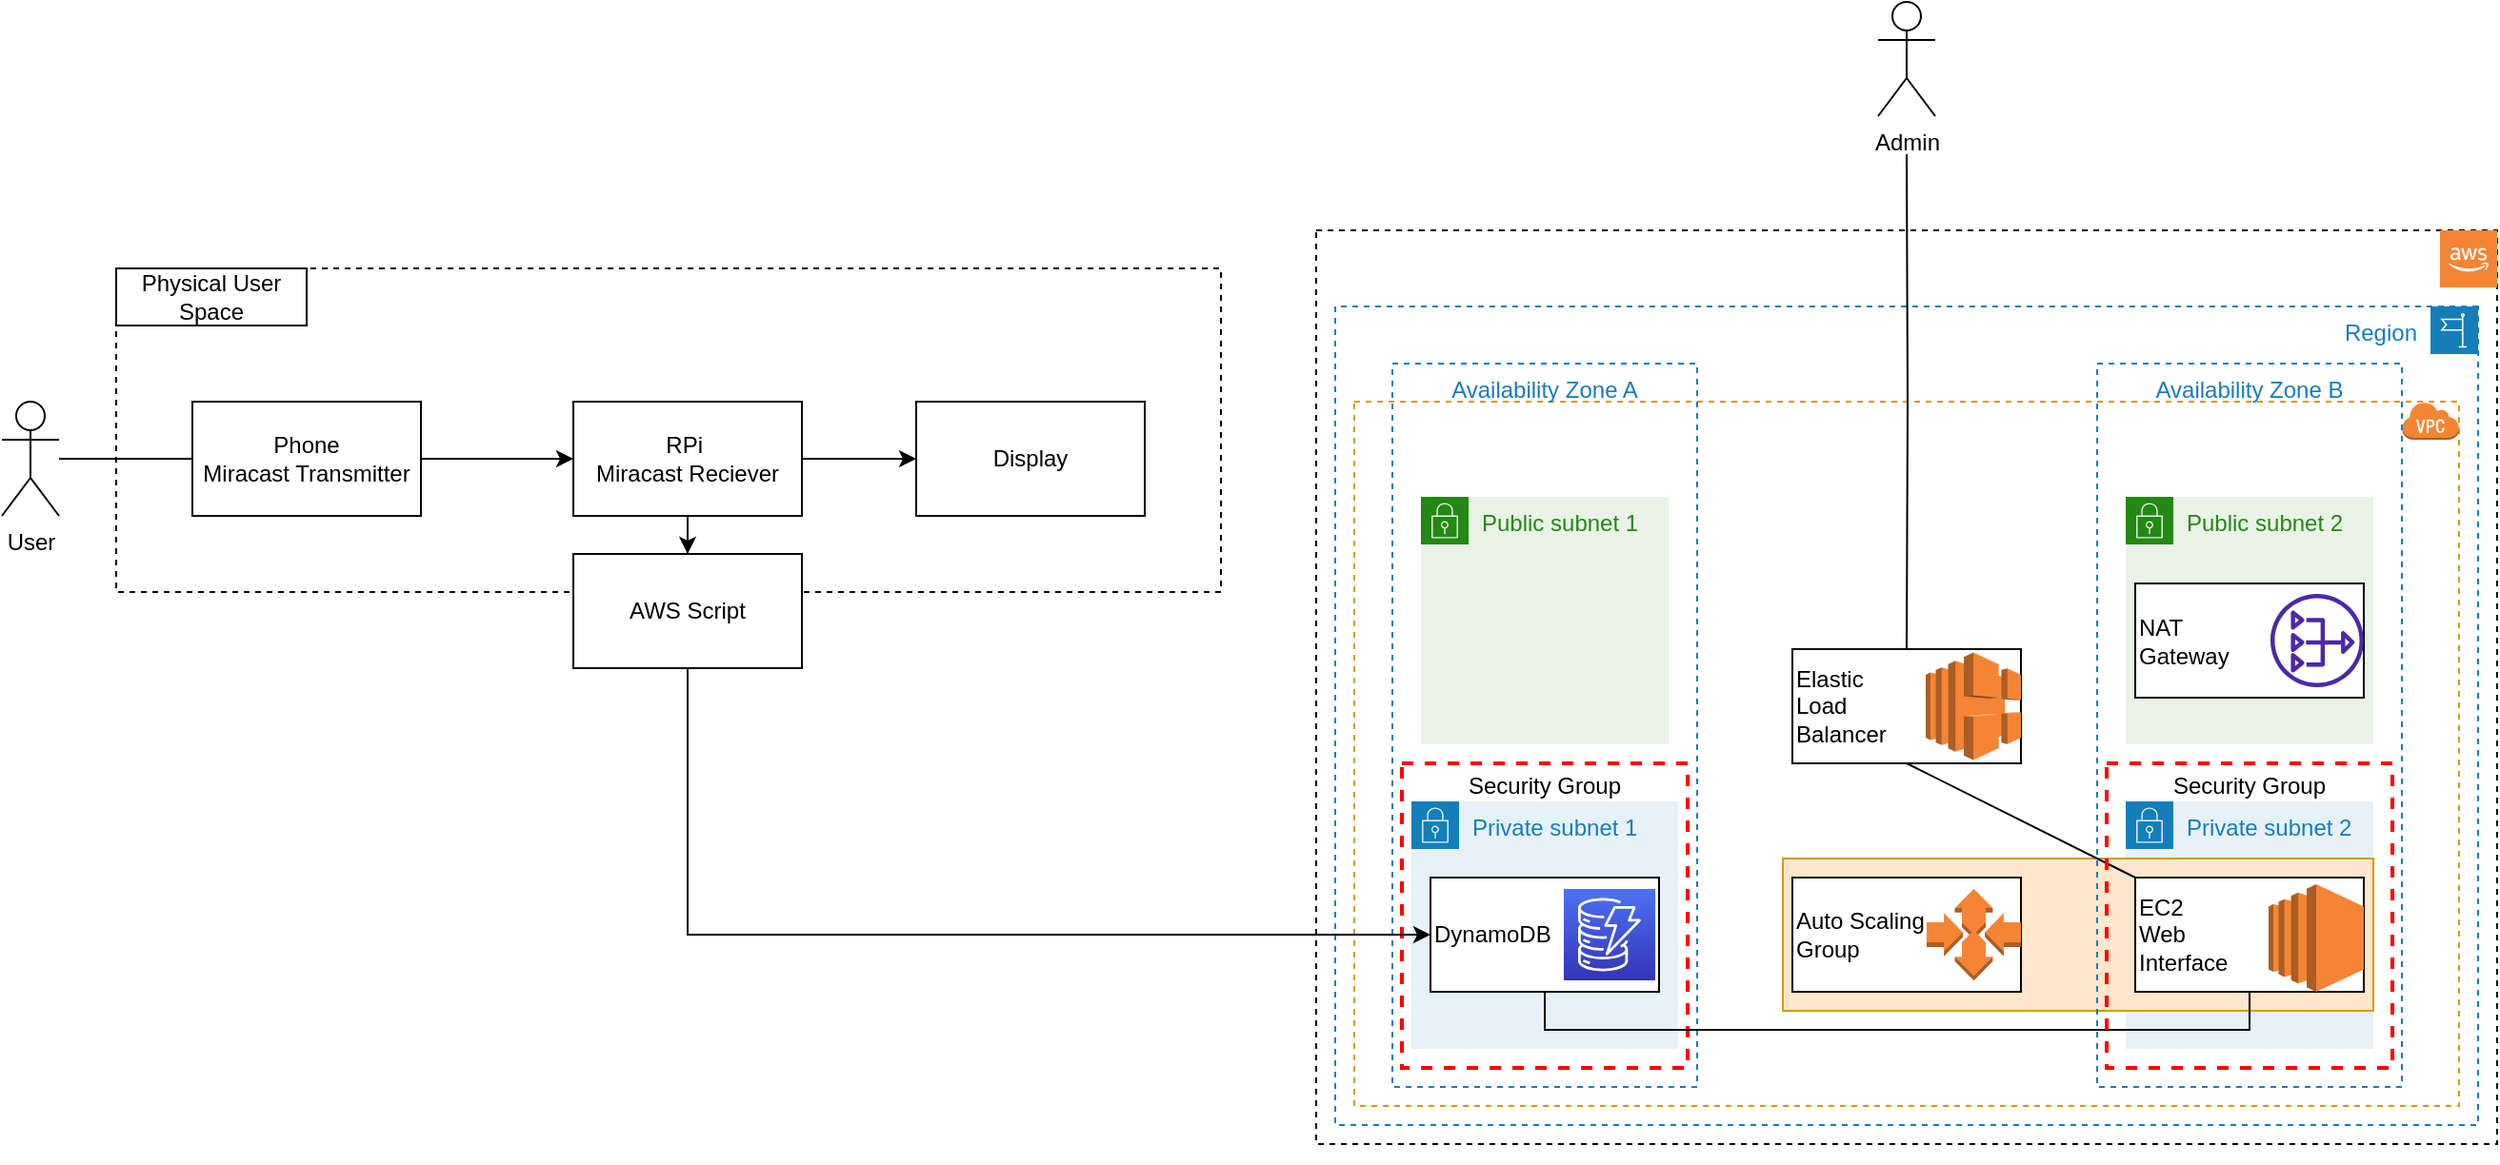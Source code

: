 <mxfile version="15.7.3" type="device"><diagram id="dcKX9BkHUcmG220JhS0V" name="Page-1"><mxGraphModel dx="2146" dy="1206" grid="1" gridSize="10" guides="1" tooltips="1" connect="1" arrows="1" fold="1" page="1" pageScale="1" pageWidth="850" pageHeight="1100" math="0" shadow="0"><root><mxCell id="0"/><mxCell id="1" parent="0"/><mxCell id="bLFQ9WguhUHaOtUFOSu8-67" value="Public subnet 1" style="points=[[0,0],[0.25,0],[0.5,0],[0.75,0],[1,0],[1,0.25],[1,0.5],[1,0.75],[1,1],[0.75,1],[0.5,1],[0.25,1],[0,1],[0,0.75],[0,0.5],[0,0.25]];outlineConnect=0;gradientColor=none;html=1;whiteSpace=wrap;fontSize=12;fontStyle=0;shape=mxgraph.aws4.group;grIcon=mxgraph.aws4.group_security_group;grStroke=0;strokeColor=#248814;fillColor=#E9F3E6;verticalAlign=top;align=left;spacingLeft=30;fontColor=#248814;dashed=0;" vertex="1" parent="1"><mxGeometry x="275" y="610" width="130" height="130" as="geometry"/></mxCell><mxCell id="bLFQ9WguhUHaOtUFOSu8-58" value="" style="rounded=0;whiteSpace=wrap;html=1;strokeColor=default;fillColor=none;align=left;dashed=1;" vertex="1" parent="1"><mxGeometry x="220" y="470" width="620" height="480" as="geometry"/></mxCell><mxCell id="bLFQ9WguhUHaOtUFOSu8-66" value="Region" style="points=[[0,0],[0.25,0],[0.5,0],[0.75,0],[1,0],[1,0.25],[1,0.5],[1,0.75],[1,1],[0.75,1],[0.5,1],[0.25,1],[0,1],[0,0.75],[0,0.5],[0,0.25]];outlineConnect=0;gradientColor=none;html=1;whiteSpace=wrap;fontSize=12;fontStyle=0;shape=mxgraph.aws4.group;grIcon=mxgraph.aws4.group_region;strokeColor=#147EBA;fillColor=none;verticalAlign=top;align=right;spacingLeft=0;fontColor=#147EBA;dashed=1;flipH=1;spacingRight=30;" vertex="1" parent="1"><mxGeometry x="230" y="510" width="600" height="430" as="geometry"/></mxCell><mxCell id="bLFQ9WguhUHaOtUFOSu8-59" value="" style="rounded=0;whiteSpace=wrap;html=1;strokeColor=#d79b00;fillColor=none;align=left;dashed=1;" vertex="1" parent="1"><mxGeometry x="240" y="560" width="580" height="370" as="geometry"/></mxCell><mxCell id="bLFQ9WguhUHaOtUFOSu8-60" value="" style="group" vertex="1" connectable="0" parent="1"><mxGeometry x="-410" y="490" width="598" height="210" as="geometry"/></mxCell><mxCell id="bLFQ9WguhUHaOtUFOSu8-11" value="" style="rounded=0;whiteSpace=wrap;html=1;fillColor=none;strokeColor=default;dashed=1;" vertex="1" parent="bLFQ9WguhUHaOtUFOSu8-60"><mxGeometry width="580" height="170" as="geometry"/></mxCell><mxCell id="bLFQ9WguhUHaOtUFOSu8-1" value="RPi&amp;nbsp;&lt;br&gt;Miracast Reciever" style="rounded=0;whiteSpace=wrap;html=1;" vertex="1" parent="bLFQ9WguhUHaOtUFOSu8-60"><mxGeometry x="240" y="70" width="120" height="60" as="geometry"/></mxCell><mxCell id="bLFQ9WguhUHaOtUFOSu8-2" value="Display" style="rounded=0;whiteSpace=wrap;html=1;" vertex="1" parent="bLFQ9WguhUHaOtUFOSu8-60"><mxGeometry x="420" y="70" width="120" height="60" as="geometry"/></mxCell><mxCell id="bLFQ9WguhUHaOtUFOSu8-3" style="edgeStyle=orthogonalEdgeStyle;rounded=0;orthogonalLoop=1;jettySize=auto;html=1;entryX=0;entryY=0.5;entryDx=0;entryDy=0;" edge="1" parent="bLFQ9WguhUHaOtUFOSu8-60" source="bLFQ9WguhUHaOtUFOSu8-1" target="bLFQ9WguhUHaOtUFOSu8-2"><mxGeometry relative="1" as="geometry"/></mxCell><mxCell id="bLFQ9WguhUHaOtUFOSu8-5" style="edgeStyle=orthogonalEdgeStyle;rounded=0;orthogonalLoop=1;jettySize=auto;html=1;entryX=0;entryY=0.5;entryDx=0;entryDy=0;" edge="1" parent="bLFQ9WguhUHaOtUFOSu8-60" source="bLFQ9WguhUHaOtUFOSu8-4" target="bLFQ9WguhUHaOtUFOSu8-1"><mxGeometry relative="1" as="geometry"/></mxCell><mxCell id="bLFQ9WguhUHaOtUFOSu8-4" value="Phone&lt;br&gt;Miracast Transmitter" style="rounded=0;whiteSpace=wrap;html=1;" vertex="1" parent="bLFQ9WguhUHaOtUFOSu8-60"><mxGeometry x="40" y="70" width="120" height="60" as="geometry"/></mxCell><mxCell id="bLFQ9WguhUHaOtUFOSu8-12" value="Physical User Space" style="rounded=0;whiteSpace=wrap;html=1;strokeColor=default;fillColor=default;" vertex="1" parent="bLFQ9WguhUHaOtUFOSu8-60"><mxGeometry width="100" height="30" as="geometry"/></mxCell><mxCell id="bLFQ9WguhUHaOtUFOSu8-7" value="AWS Script" style="rounded=0;whiteSpace=wrap;html=1;" vertex="1" parent="bLFQ9WguhUHaOtUFOSu8-60"><mxGeometry x="240" y="150" width="120" height="60" as="geometry"/></mxCell><mxCell id="bLFQ9WguhUHaOtUFOSu8-8" style="edgeStyle=orthogonalEdgeStyle;rounded=0;orthogonalLoop=1;jettySize=auto;html=1;entryX=0.5;entryY=0;entryDx=0;entryDy=0;" edge="1" parent="bLFQ9WguhUHaOtUFOSu8-60" source="bLFQ9WguhUHaOtUFOSu8-1" target="bLFQ9WguhUHaOtUFOSu8-7"><mxGeometry relative="1" as="geometry"/></mxCell><mxCell id="bLFQ9WguhUHaOtUFOSu8-46" value="Security Group" style="fontStyle=0;verticalAlign=top;align=center;spacingTop=-2;fillColor=none;rounded=0;whiteSpace=wrap;html=1;strokeColor=#FF0000;strokeWidth=2;dashed=1;container=1;collapsible=0;expand=0;recursiveResize=0;" vertex="1" parent="1"><mxGeometry x="265" y="750" width="150" height="160" as="geometry"/></mxCell><mxCell id="bLFQ9WguhUHaOtUFOSu8-47" value="Availability Zone A" style="fillColor=none;strokeColor=#147EBA;dashed=1;verticalAlign=top;fontStyle=0;fontColor=#147EBA;" vertex="1" parent="1"><mxGeometry x="260" y="540" width="160" height="380" as="geometry"/></mxCell><mxCell id="bLFQ9WguhUHaOtUFOSu8-34" value="Private subnet 2" style="points=[[0,0],[0.25,0],[0.5,0],[0.75,0],[1,0],[1,0.25],[1,0.5],[1,0.75],[1,1],[0.75,1],[0.5,1],[0.25,1],[0,1],[0,0.75],[0,0.5],[0,0.25]];outlineConnect=0;gradientColor=none;html=1;whiteSpace=wrap;fontSize=12;fontStyle=0;shape=mxgraph.aws4.group;grIcon=mxgraph.aws4.group_security_group;grStroke=0;strokeColor=#147EBA;fillColor=#E6F2F8;verticalAlign=top;align=left;spacingLeft=30;fontColor=#147EBA;dashed=0;" vertex="1" parent="1"><mxGeometry x="645" y="770" width="130" height="130" as="geometry"/></mxCell><mxCell id="bLFQ9WguhUHaOtUFOSu8-48" value="" style="rounded=0;whiteSpace=wrap;html=1;strokeColor=#d79b00;fillColor=#ffe6cc;align=left;" vertex="1" parent="1"><mxGeometry x="465" y="800.01" width="310" height="80" as="geometry"/></mxCell><mxCell id="bLFQ9WguhUHaOtUFOSu8-14" value="" style="outlineConnect=0;dashed=0;verticalLabelPosition=bottom;verticalAlign=top;align=center;html=1;shape=mxgraph.aws3.cloud_2;fillColor=#F58534;gradientColor=none;strokeColor=default;" vertex="1" parent="1"><mxGeometry x="810" y="470" width="30" height="30" as="geometry"/></mxCell><mxCell id="bLFQ9WguhUHaOtUFOSu8-17" value="" style="outlineConnect=0;dashed=0;verticalLabelPosition=bottom;verticalAlign=top;align=center;html=1;shape=mxgraph.aws3.virtual_private_cloud;fillColor=#F58534;gradientColor=none;strokeColor=default;" vertex="1" parent="1"><mxGeometry x="790" y="560" width="30" height="20" as="geometry"/></mxCell><mxCell id="bLFQ9WguhUHaOtUFOSu8-23" value="" style="group" vertex="1" connectable="0" parent="1"><mxGeometry x="280" y="810" width="130" height="90" as="geometry"/></mxCell><mxCell id="bLFQ9WguhUHaOtUFOSu8-44" value="Private subnet 1" style="points=[[0,0],[0.25,0],[0.5,0],[0.75,0],[1,0],[1,0.25],[1,0.5],[1,0.75],[1,1],[0.75,1],[0.5,1],[0.25,1],[0,1],[0,0.75],[0,0.5],[0,0.25]];outlineConnect=0;gradientColor=none;html=1;whiteSpace=wrap;fontSize=12;fontStyle=0;shape=mxgraph.aws4.group;grIcon=mxgraph.aws4.group_security_group;grStroke=0;strokeColor=#147EBA;fillColor=#E6F2F8;verticalAlign=top;align=left;spacingLeft=30;fontColor=#147EBA;dashed=0;" vertex="1" parent="bLFQ9WguhUHaOtUFOSu8-23"><mxGeometry x="-10" y="-40" width="140" height="130" as="geometry"/></mxCell><mxCell id="bLFQ9WguhUHaOtUFOSu8-10" value="DynamoDB" style="rounded=0;whiteSpace=wrap;html=1;align=left;" vertex="1" parent="bLFQ9WguhUHaOtUFOSu8-23"><mxGeometry width="120" height="60" as="geometry"/></mxCell><mxCell id="bLFQ9WguhUHaOtUFOSu8-68" value="" style="sketch=0;points=[[0,0,0],[0.25,0,0],[0.5,0,0],[0.75,0,0],[1,0,0],[0,1,0],[0.25,1,0],[0.5,1,0],[0.75,1,0],[1,1,0],[0,0.25,0],[0,0.5,0],[0,0.75,0],[1,0.25,0],[1,0.5,0],[1,0.75,0]];outlineConnect=0;fontColor=#232F3E;gradientColor=#4D72F3;gradientDirection=north;fillColor=#3334B9;strokeColor=#ffffff;dashed=0;verticalLabelPosition=bottom;verticalAlign=top;align=center;html=1;fontSize=12;fontStyle=0;aspect=fixed;shape=mxgraph.aws4.resourceIcon;resIcon=mxgraph.aws4.dynamodb;" vertex="1" parent="bLFQ9WguhUHaOtUFOSu8-23"><mxGeometry x="70" y="6" width="48" height="48" as="geometry"/></mxCell><mxCell id="bLFQ9WguhUHaOtUFOSu8-28" value="" style="group" vertex="1" connectable="0" parent="1"><mxGeometry x="470" y="690" width="120" height="60" as="geometry"/></mxCell><mxCell id="bLFQ9WguhUHaOtUFOSu8-20" value="Elastic&lt;br&gt;Load&lt;br&gt;Balancer" style="rounded=0;whiteSpace=wrap;html=1;align=left;" vertex="1" parent="bLFQ9WguhUHaOtUFOSu8-28"><mxGeometry width="120" height="60" as="geometry"/></mxCell><mxCell id="bLFQ9WguhUHaOtUFOSu8-15" value="" style="outlineConnect=0;dashed=0;verticalLabelPosition=bottom;verticalAlign=top;align=center;html=1;shape=mxgraph.aws3.elastic_load_balancing;fillColor=#F58534;gradientColor=none;strokeColor=default;" vertex="1" parent="bLFQ9WguhUHaOtUFOSu8-28"><mxGeometry x="70" y="1.75" width="50" height="56.5" as="geometry"/></mxCell><mxCell id="bLFQ9WguhUHaOtUFOSu8-53" value="" style="group" vertex="1" connectable="0" parent="1"><mxGeometry x="650" y="810" width="135" height="150" as="geometry"/></mxCell><mxCell id="bLFQ9WguhUHaOtUFOSu8-57" value="" style="group" vertex="1" connectable="0" parent="bLFQ9WguhUHaOtUFOSu8-53"><mxGeometry width="135" height="150" as="geometry"/></mxCell><mxCell id="bLFQ9WguhUHaOtUFOSu8-24" value="EC2&lt;br&gt;Web &lt;br&gt;Interface" style="rounded=0;whiteSpace=wrap;html=1;align=left;" vertex="1" parent="bLFQ9WguhUHaOtUFOSu8-57"><mxGeometry width="120" height="60" as="geometry"/></mxCell><mxCell id="bLFQ9WguhUHaOtUFOSu8-16" value="" style="outlineConnect=0;dashed=0;verticalLabelPosition=bottom;verticalAlign=top;align=center;html=1;shape=mxgraph.aws3.ec2;fillColor=#F58534;gradientColor=none;strokeColor=default;" vertex="1" parent="bLFQ9WguhUHaOtUFOSu8-57"><mxGeometry x="70" y="3.5" width="50" height="56.5" as="geometry"/></mxCell><mxCell id="bLFQ9WguhUHaOtUFOSu8-30" value="Auto Scaling&lt;br&gt;Group" style="rounded=0;whiteSpace=wrap;html=1;align=left;" vertex="1" parent="1"><mxGeometry x="470" y="810" width="120" height="60" as="geometry"/></mxCell><mxCell id="bLFQ9WguhUHaOtUFOSu8-29" value="" style="outlineConnect=0;dashed=0;verticalLabelPosition=bottom;verticalAlign=top;align=center;html=1;shape=mxgraph.aws3.auto_scaling;fillColor=#F58534;gradientColor=none;strokeColor=default;" vertex="1" parent="1"><mxGeometry x="540.5" y="815.88" width="49.5" height="48.25" as="geometry"/></mxCell><mxCell id="bLFQ9WguhUHaOtUFOSu8-38" value="Public subnet 2" style="points=[[0,0],[0.25,0],[0.5,0],[0.75,0],[1,0],[1,0.25],[1,0.5],[1,0.75],[1,1],[0.75,1],[0.5,1],[0.25,1],[0,1],[0,0.75],[0,0.5],[0,0.25]];outlineConnect=0;gradientColor=none;html=1;whiteSpace=wrap;fontSize=12;fontStyle=0;shape=mxgraph.aws4.group;grIcon=mxgraph.aws4.group_security_group;grStroke=0;strokeColor=#248814;fillColor=#E9F3E6;verticalAlign=top;align=left;spacingLeft=30;fontColor=#248814;dashed=0;" vertex="1" parent="1"><mxGeometry x="645" y="610" width="130" height="130" as="geometry"/></mxCell><mxCell id="bLFQ9WguhUHaOtUFOSu8-41" value="" style="group" vertex="1" connectable="0" parent="1"><mxGeometry x="650" y="655.5" width="120" height="60" as="geometry"/></mxCell><mxCell id="bLFQ9WguhUHaOtUFOSu8-35" value="NAT&lt;br&gt;Gateway" style="rounded=0;whiteSpace=wrap;html=1;align=left;" vertex="1" parent="bLFQ9WguhUHaOtUFOSu8-41"><mxGeometry width="120" height="60" as="geometry"/></mxCell><mxCell id="bLFQ9WguhUHaOtUFOSu8-36" value="" style="sketch=0;outlineConnect=0;fontColor=#232F3E;gradientColor=none;fillColor=#4D27AA;strokeColor=none;dashed=0;verticalLabelPosition=bottom;verticalAlign=top;align=center;html=1;fontSize=12;fontStyle=0;aspect=fixed;pointerEvents=1;shape=mxgraph.aws4.nat_gateway;" vertex="1" parent="bLFQ9WguhUHaOtUFOSu8-41"><mxGeometry x="71" y="5.5" width="49" height="49" as="geometry"/></mxCell><mxCell id="bLFQ9WguhUHaOtUFOSu8-64" style="edgeStyle=none;rounded=0;orthogonalLoop=1;jettySize=auto;html=1;entryX=0.1;entryY=0.375;entryDx=0;entryDy=0;entryPerimeter=0;endArrow=none;endFill=0;exitX=0.5;exitY=1;exitDx=0;exitDy=0;" edge="1" parent="1" source="bLFQ9WguhUHaOtUFOSu8-20" target="bLFQ9WguhUHaOtUFOSu8-32"><mxGeometry x="220" y="490" as="geometry"/></mxCell><mxCell id="bLFQ9WguhUHaOtUFOSu8-65" style="edgeStyle=orthogonalEdgeStyle;rounded=0;orthogonalLoop=1;jettySize=auto;html=1;endArrow=none;endFill=0;entryX=0.5;entryY=0.75;entryDx=0;entryDy=0;entryPerimeter=0;exitX=0.5;exitY=1;exitDx=0;exitDy=0;" edge="1" parent="1" source="bLFQ9WguhUHaOtUFOSu8-10" target="bLFQ9WguhUHaOtUFOSu8-32"><mxGeometry x="220" y="490" as="geometry"><mxPoint x="650.667" y="810" as="targetPoint"/><Array as="points"><mxPoint x="340" y="890"/><mxPoint x="710" y="890"/></Array></mxGeometry></mxCell><mxCell id="bLFQ9WguhUHaOtUFOSu8-32" value="Security Group" style="fontStyle=0;verticalAlign=top;align=center;spacingTop=-2;fillColor=none;rounded=0;whiteSpace=wrap;html=1;strokeColor=#FF0000;strokeWidth=2;dashed=1;container=0;collapsible=0;expand=0;recursiveResize=0;" vertex="1" parent="1"><mxGeometry x="635" y="750" width="150" height="160" as="geometry"/></mxCell><mxCell id="bLFQ9WguhUHaOtUFOSu8-33" value="Availability Zone B" style="fillColor=none;strokeColor=#147EBA;dashed=1;verticalAlign=top;fontStyle=0;fontColor=#147EBA;" vertex="1" parent="1"><mxGeometry x="630" y="540" width="160" height="380" as="geometry"/></mxCell><mxCell id="bLFQ9WguhUHaOtUFOSu8-62" style="edgeStyle=orthogonalEdgeStyle;rounded=0;orthogonalLoop=1;jettySize=auto;html=1;entryX=0;entryY=0.5;entryDx=0;entryDy=0;exitX=0.5;exitY=1;exitDx=0;exitDy=0;" edge="1" parent="1" source="bLFQ9WguhUHaOtUFOSu8-7" target="bLFQ9WguhUHaOtUFOSu8-10"><mxGeometry relative="1" as="geometry"/></mxCell><mxCell id="bLFQ9WguhUHaOtUFOSu8-70" style="edgeStyle=orthogonalEdgeStyle;rounded=0;orthogonalLoop=1;jettySize=auto;html=1;entryX=0.5;entryY=0;entryDx=0;entryDy=0;endArrow=none;endFill=0;" edge="1" parent="1" target="bLFQ9WguhUHaOtUFOSu8-20"><mxGeometry relative="1" as="geometry"><mxPoint x="530" y="430" as="sourcePoint"/></mxGeometry></mxCell><mxCell id="bLFQ9WguhUHaOtUFOSu8-69" value="Admin" style="shape=umlActor;verticalLabelPosition=bottom;verticalAlign=top;html=1;outlineConnect=0;strokeColor=default;fillColor=none;" vertex="1" parent="1"><mxGeometry x="515" y="350" width="30" height="60" as="geometry"/></mxCell><mxCell id="bLFQ9WguhUHaOtUFOSu8-73" style="edgeStyle=orthogonalEdgeStyle;rounded=0;orthogonalLoop=1;jettySize=auto;html=1;entryX=0;entryY=0.5;entryDx=0;entryDy=0;endArrow=none;endFill=0;" edge="1" parent="1" source="bLFQ9WguhUHaOtUFOSu8-72" target="bLFQ9WguhUHaOtUFOSu8-4"><mxGeometry relative="1" as="geometry"/></mxCell><mxCell id="bLFQ9WguhUHaOtUFOSu8-72" value="User" style="shape=umlActor;verticalLabelPosition=bottom;verticalAlign=top;html=1;outlineConnect=0;strokeColor=default;fillColor=none;" vertex="1" parent="1"><mxGeometry x="-470" y="560" width="30" height="60" as="geometry"/></mxCell></root></mxGraphModel></diagram></mxfile>